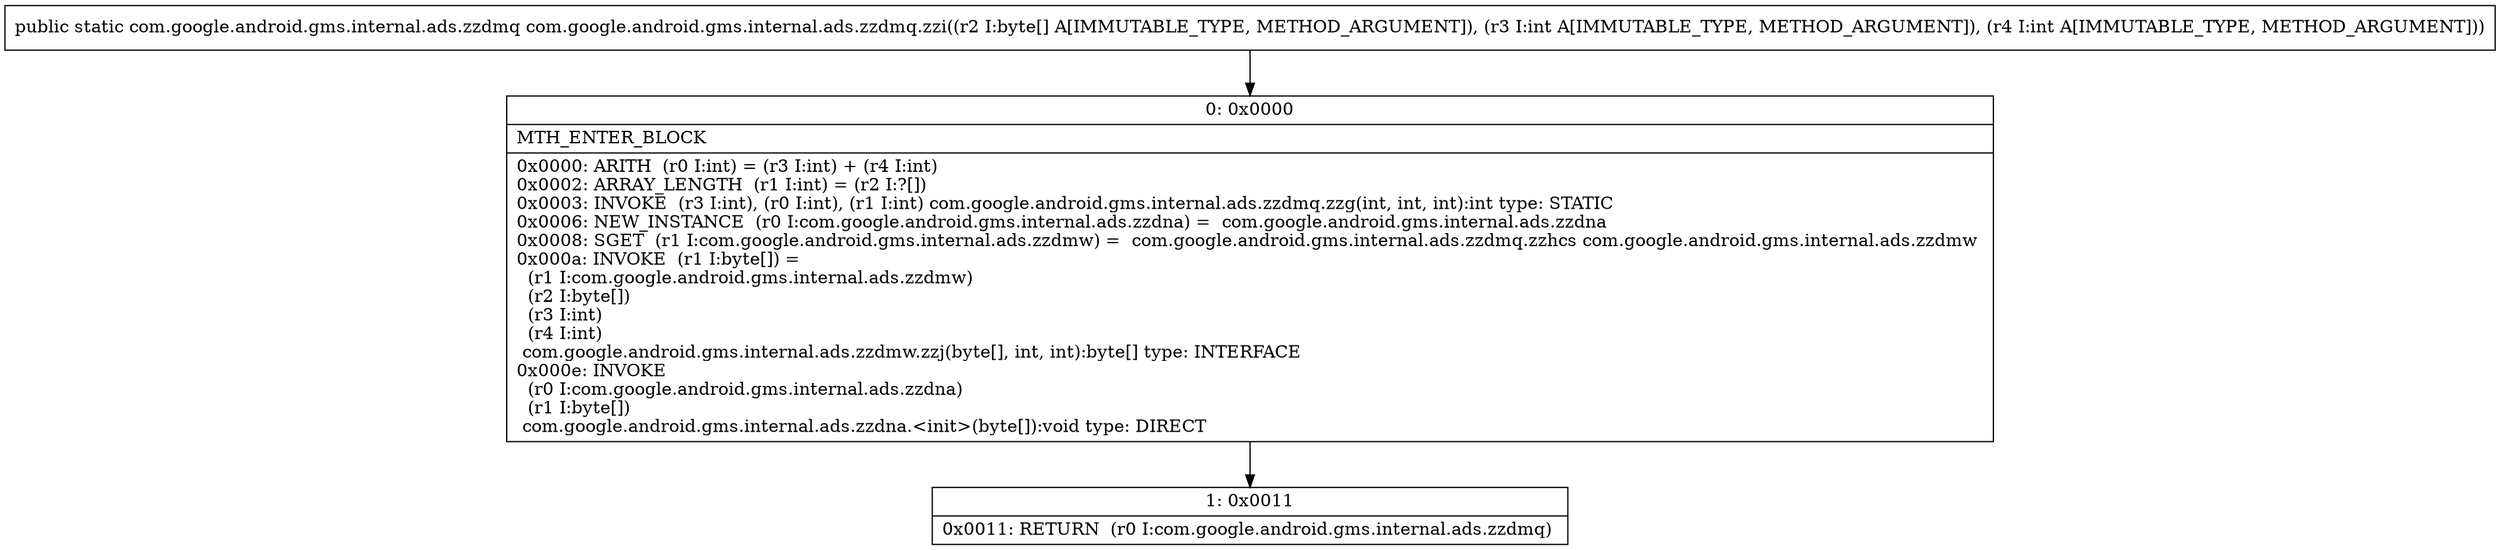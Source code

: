 digraph "CFG forcom.google.android.gms.internal.ads.zzdmq.zzi([BII)Lcom\/google\/android\/gms\/internal\/ads\/zzdmq;" {
Node_0 [shape=record,label="{0\:\ 0x0000|MTH_ENTER_BLOCK\l|0x0000: ARITH  (r0 I:int) = (r3 I:int) + (r4 I:int) \l0x0002: ARRAY_LENGTH  (r1 I:int) = (r2 I:?[]) \l0x0003: INVOKE  (r3 I:int), (r0 I:int), (r1 I:int) com.google.android.gms.internal.ads.zzdmq.zzg(int, int, int):int type: STATIC \l0x0006: NEW_INSTANCE  (r0 I:com.google.android.gms.internal.ads.zzdna) =  com.google.android.gms.internal.ads.zzdna \l0x0008: SGET  (r1 I:com.google.android.gms.internal.ads.zzdmw) =  com.google.android.gms.internal.ads.zzdmq.zzhcs com.google.android.gms.internal.ads.zzdmw \l0x000a: INVOKE  (r1 I:byte[]) = \l  (r1 I:com.google.android.gms.internal.ads.zzdmw)\l  (r2 I:byte[])\l  (r3 I:int)\l  (r4 I:int)\l com.google.android.gms.internal.ads.zzdmw.zzj(byte[], int, int):byte[] type: INTERFACE \l0x000e: INVOKE  \l  (r0 I:com.google.android.gms.internal.ads.zzdna)\l  (r1 I:byte[])\l com.google.android.gms.internal.ads.zzdna.\<init\>(byte[]):void type: DIRECT \l}"];
Node_1 [shape=record,label="{1\:\ 0x0011|0x0011: RETURN  (r0 I:com.google.android.gms.internal.ads.zzdmq) \l}"];
MethodNode[shape=record,label="{public static com.google.android.gms.internal.ads.zzdmq com.google.android.gms.internal.ads.zzdmq.zzi((r2 I:byte[] A[IMMUTABLE_TYPE, METHOD_ARGUMENT]), (r3 I:int A[IMMUTABLE_TYPE, METHOD_ARGUMENT]), (r4 I:int A[IMMUTABLE_TYPE, METHOD_ARGUMENT])) }"];
MethodNode -> Node_0;
Node_0 -> Node_1;
}

